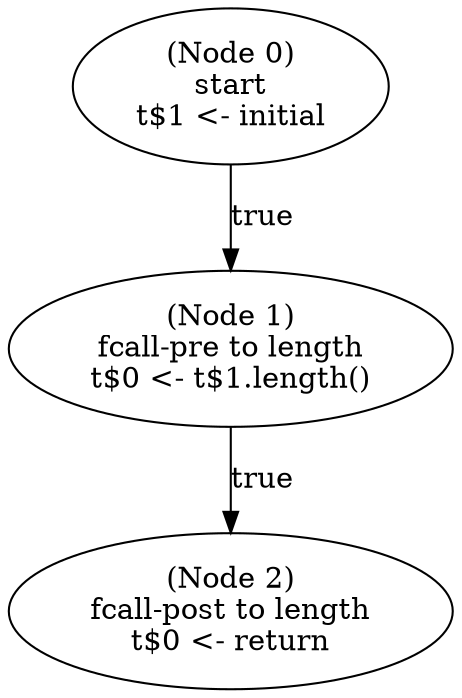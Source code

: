 digraph size_of_board_post {
  n0 [label="(Node 0)\nstart\nt$1 <- initial\n"];
 n0 -> n1 [label="true"];
  n1 [label="(Node 1)\nfcall-pre to length\nt$0 <- t$1.length()\n"];
 n1 -> n2 [label="true"];
  n2 [label="(Node 2)\nfcall-post to length\nt$0 <- return\n"];
}
